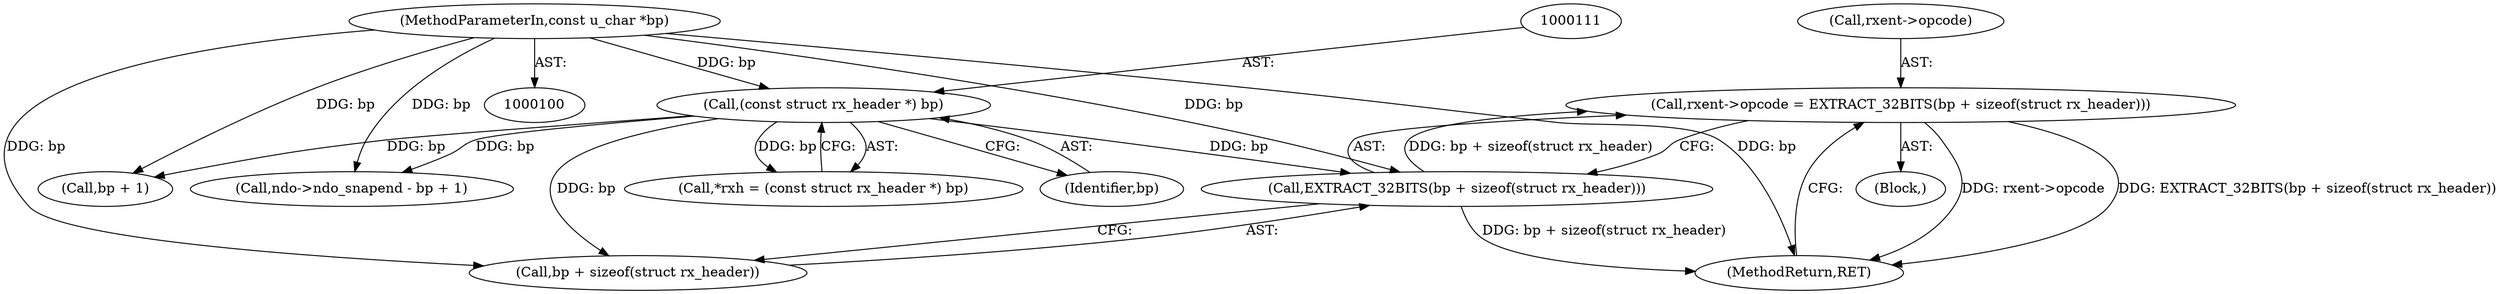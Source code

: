 digraph "0_tcpdump_c24922e692a52121e853a84ead6b9337f4c08a94_0@integer" {
"1000189" [label="(Call,rxent->opcode = EXTRACT_32BITS(bp + sizeof(struct rx_header)))"];
"1000193" [label="(Call,EXTRACT_32BITS(bp + sizeof(struct rx_header)))"];
"1000102" [label="(MethodParameterIn,const u_char *bp)"];
"1000110" [label="(Call,(const struct rx_header *) bp)"];
"1000102" [label="(MethodParameterIn,const u_char *bp)"];
"1000119" [label="(Call,bp + 1)"];
"1000112" [label="(Identifier,bp)"];
"1000108" [label="(Call,*rxh = (const struct rx_header *) bp)"];
"1000105" [label="(Block,)"];
"1000194" [label="(Call,bp + sizeof(struct rx_header))"];
"1000115" [label="(Call,ndo->ndo_snapend - bp + 1)"];
"1000189" [label="(Call,rxent->opcode = EXTRACT_32BITS(bp + sizeof(struct rx_header)))"];
"1000190" [label="(Call,rxent->opcode)"];
"1000110" [label="(Call,(const struct rx_header *) bp)"];
"1000193" [label="(Call,EXTRACT_32BITS(bp + sizeof(struct rx_header)))"];
"1000198" [label="(MethodReturn,RET)"];
"1000189" -> "1000105"  [label="AST: "];
"1000189" -> "1000193"  [label="CFG: "];
"1000190" -> "1000189"  [label="AST: "];
"1000193" -> "1000189"  [label="AST: "];
"1000198" -> "1000189"  [label="CFG: "];
"1000189" -> "1000198"  [label="DDG: rxent->opcode"];
"1000189" -> "1000198"  [label="DDG: EXTRACT_32BITS(bp + sizeof(struct rx_header))"];
"1000193" -> "1000189"  [label="DDG: bp + sizeof(struct rx_header)"];
"1000193" -> "1000194"  [label="CFG: "];
"1000194" -> "1000193"  [label="AST: "];
"1000193" -> "1000198"  [label="DDG: bp + sizeof(struct rx_header)"];
"1000102" -> "1000193"  [label="DDG: bp"];
"1000110" -> "1000193"  [label="DDG: bp"];
"1000102" -> "1000100"  [label="AST: "];
"1000102" -> "1000198"  [label="DDG: bp"];
"1000102" -> "1000110"  [label="DDG: bp"];
"1000102" -> "1000115"  [label="DDG: bp"];
"1000102" -> "1000119"  [label="DDG: bp"];
"1000102" -> "1000194"  [label="DDG: bp"];
"1000110" -> "1000108"  [label="AST: "];
"1000110" -> "1000112"  [label="CFG: "];
"1000111" -> "1000110"  [label="AST: "];
"1000112" -> "1000110"  [label="AST: "];
"1000108" -> "1000110"  [label="CFG: "];
"1000110" -> "1000108"  [label="DDG: bp"];
"1000110" -> "1000115"  [label="DDG: bp"];
"1000110" -> "1000119"  [label="DDG: bp"];
"1000110" -> "1000194"  [label="DDG: bp"];
}
